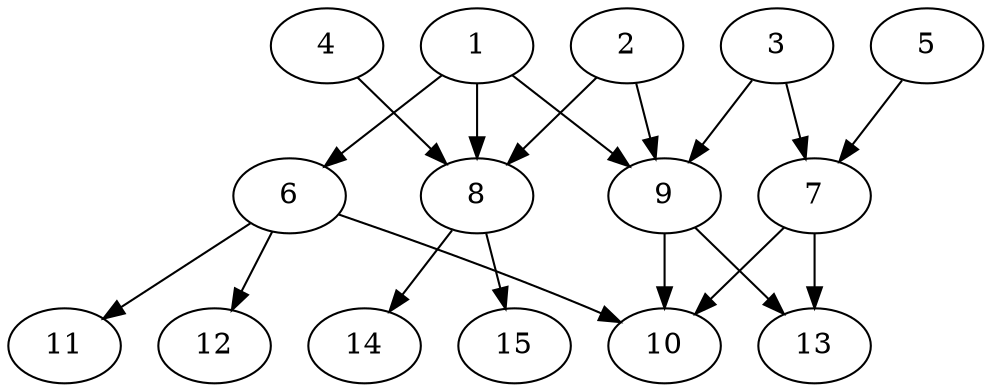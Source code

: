 // DAG automatically generated by daggen at Thu Oct  3 13:59:27 2019
// ./daggen --dot -n 15 --ccr 0.4 --fat 0.7 --regular 0.7 --density 0.6 --mindata 5242880 --maxdata 52428800 
digraph G {
  1 [size="15874560", alpha="0.09", expect_size="6349824"] 
  1 -> 6 [size ="6349824"]
  1 -> 8 [size ="6349824"]
  1 -> 9 [size ="6349824"]
  2 [size="78912000", alpha="0.08", expect_size="31564800"] 
  2 -> 8 [size ="31564800"]
  2 -> 9 [size ="31564800"]
  3 [size="67456000", alpha="0.05", expect_size="26982400"] 
  3 -> 7 [size ="26982400"]
  3 -> 9 [size ="26982400"]
  4 [size="27235840", alpha="0.11", expect_size="10894336"] 
  4 -> 8 [size ="10894336"]
  5 [size="107778560", alpha="0.07", expect_size="43111424"] 
  5 -> 7 [size ="43111424"]
  6 [size="91873280", alpha="0.05", expect_size="36749312"] 
  6 -> 10 [size ="36749312"]
  6 -> 11 [size ="36749312"]
  6 -> 12 [size ="36749312"]
  7 [size="119603200", alpha="0.17", expect_size="47841280"] 
  7 -> 10 [size ="47841280"]
  7 -> 13 [size ="47841280"]
  8 [size="98304000", alpha="0.11", expect_size="39321600"] 
  8 -> 14 [size ="39321600"]
  8 -> 15 [size ="39321600"]
  9 [size="130429440", alpha="0.14", expect_size="52171776"] 
  9 -> 10 [size ="52171776"]
  9 -> 13 [size ="52171776"]
  10 [size="104750080", alpha="0.17", expect_size="41900032"] 
  11 [size="103784960", alpha="0.04", expect_size="41513984"] 
  12 [size="39232000", alpha="0.06", expect_size="15692800"] 
  13 [size="86069760", alpha="0.09", expect_size="34427904"] 
  14 [size="114629120", alpha="0.17", expect_size="45851648"] 
  15 [size="60029440", alpha="0.20", expect_size="24011776"] 
}
